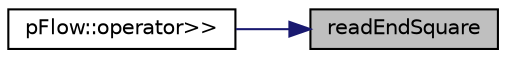 digraph "readEndSquare"
{
 // LATEX_PDF_SIZE
  edge [fontname="Helvetica",fontsize="10",labelfontname="Helvetica",labelfontsize="10"];
  node [fontname="Helvetica",fontsize="10",shape=record];
  rankdir="RL";
  Node1 [label="readEndSquare",height=0.2,width=0.4,color="black", fillcolor="grey75", style="filled", fontcolor="black",tooltip="Begin read of data chunk, starts with '('."];
  Node1 -> Node2 [dir="back",color="midnightblue",fontsize="10",style="solid",fontname="Helvetica"];
  Node2 [label="pFlow::operator\>\>",height=0.2,width=0.4,color="black", fillcolor="white", style="filled",URL="$namespacepFlow.html#a476746f624b8d3b8680f931419b9e2d1",tooltip=" "];
}
